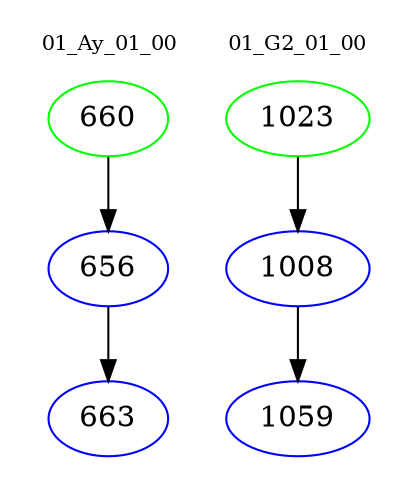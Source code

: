 digraph{
subgraph cluster_0 {
color = white
label = "01_Ay_01_00";
fontsize=10;
T0_660 [label="660", color="green"]
T0_660 -> T0_656 [color="black"]
T0_656 [label="656", color="blue"]
T0_656 -> T0_663 [color="black"]
T0_663 [label="663", color="blue"]
}
subgraph cluster_1 {
color = white
label = "01_G2_01_00";
fontsize=10;
T1_1023 [label="1023", color="green"]
T1_1023 -> T1_1008 [color="black"]
T1_1008 [label="1008", color="blue"]
T1_1008 -> T1_1059 [color="black"]
T1_1059 [label="1059", color="blue"]
}
}
